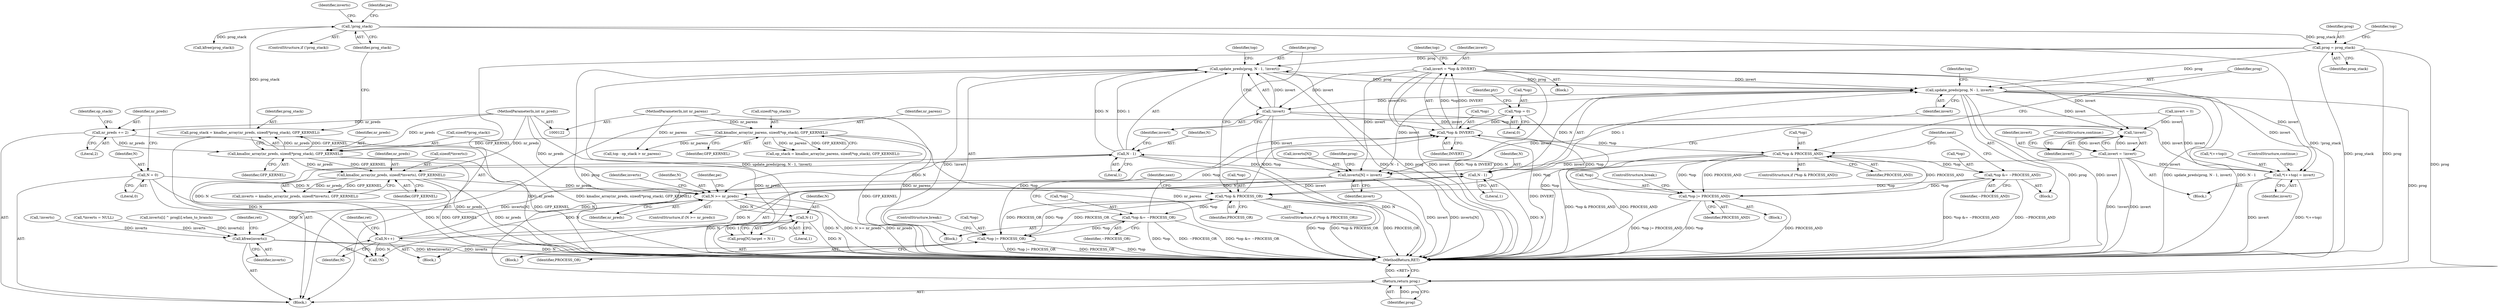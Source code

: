 digraph "0_linux_81f9c4e4177d31ced6f52a89bb70e93bfb77ca03_1@API" {
"1000408" [label="(Call,update_preds(prog, N - 1, !invert))"];
"1000381" [label="(Call,update_preds(prog, N - 1, invert))"];
"1000408" [label="(Call,update_preds(prog, N - 1, !invert))"];
"1000214" [label="(Call,prog = prog_stack)"];
"1000184" [label="(Call,!prog_stack)"];
"1000175" [label="(Call,prog_stack = kmalloc_array(nr_preds, sizeof(*prog_stack), GFP_KERNEL))"];
"1000177" [label="(Call,kmalloc_array(nr_preds, sizeof(*prog_stack), GFP_KERNEL))"];
"1000157" [label="(Call,nr_preds += 2)"];
"1000125" [label="(MethodParameterIn,int nr_preds)"];
"1000162" [label="(Call,kmalloc_array(nr_parens, sizeof(*op_stack), GFP_KERNEL))"];
"1000124" [label="(MethodParameterIn,int nr_parens)"];
"1000410" [label="(Call,N - 1)"];
"1000383" [label="(Call,N - 1)"];
"1000322" [label="(Call,N++)"];
"1000290" [label="(Call,N-1)"];
"1000268" [label="(Call,N >= nr_preds)"];
"1000153" [label="(Call,N = 0)"];
"1000195" [label="(Call,kmalloc_array(nr_preds, sizeof(*inverts), GFP_KERNEL))"];
"1000413" [label="(Call,!invert)"];
"1000369" [label="(Call,invert = *top & INVERT)"];
"1000371" [label="(Call,*top & INVERT)"];
"1000397" [label="(Call,*top |= PROCESS_AND)"];
"1000376" [label="(Call,*top & PROCESS_AND)"];
"1000387" [label="(Call,*top &= ~PROCESS_AND)"];
"1000403" [label="(Call,*top & PROCESS_OR)"];
"1000425" [label="(Call,*top |= PROCESS_OR)"];
"1000415" [label="(Call,*top &= ~PROCESS_OR)"];
"1000217" [label="(Call,*top = 0)"];
"1000250" [label="(Call,*(++top) = invert)"];
"1000264" [label="(Call,!invert)"];
"1000262" [label="(Call,invert = !invert)"];
"1000279" [label="(Call,inverts[N] = invert)"];
"1000621" [label="(Call,kfree(inverts))"];
"1000614" [label="(Return,return prog;)"];
"1000396" [label="(Block,)"];
"1000404" [label="(Call,*top)"];
"1000381" [label="(Call,update_preds(prog, N - 1, invert))"];
"1000175" [label="(Call,prog_stack = kmalloc_array(nr_preds, sizeof(*prog_stack), GFP_KERNEL))"];
"1000281" [label="(Identifier,inverts)"];
"1000195" [label="(Call,kmalloc_array(nr_preds, sizeof(*inverts), GFP_KERNEL))"];
"1000409" [label="(Identifier,prog)"];
"1000153" [label="(Call,N = 0)"];
"1000330" [label="(Block,)"];
"1000155" [label="(Literal,0)"];
"1000386" [label="(Identifier,invert)"];
"1000251" [label="(Call,*(++top))"];
"1000267" [label="(ControlStructure,if (N >= nr_preds))"];
"1000266" [label="(ControlStructure,continue;)"];
"1000614" [label="(Return,return prog;)"];
"1000177" [label="(Call,kmalloc_array(nr_preds, sizeof(*prog_stack), GFP_KERNEL))"];
"1000422" [label="(Identifier,next)"];
"1000411" [label="(Identifier,N)"];
"1000216" [label="(Identifier,prog_stack)"];
"1000370" [label="(Identifier,invert)"];
"1000280" [label="(Call,inverts[N])"];
"1000378" [label="(Identifier,top)"];
"1000394" [label="(Identifier,next)"];
"1000413" [label="(Call,!invert)"];
"1000193" [label="(Call,inverts = kmalloc_array(nr_preds, sizeof(*inverts), GFP_KERNEL))"];
"1000241" [label="(Call,top - op_stack > nr_parens)"];
"1000217" [label="(Call,*top = 0)"];
"1000615" [label="(Identifier,prog)"];
"1000182" [label="(Identifier,GFP_KERNEL)"];
"1000385" [label="(Literal,1)"];
"1000194" [label="(Identifier,inverts)"];
"1000400" [label="(Identifier,PROCESS_AND)"];
"1000424" [label="(Block,)"];
"1000162" [label="(Call,kmalloc_array(nr_parens, sizeof(*op_stack), GFP_KERNEL))"];
"1000183" [label="(ControlStructure,if (!prog_stack))"];
"1000417" [label="(Identifier,top)"];
"1000408" [label="(Call,update_preds(prog, N - 1, !invert))"];
"1000163" [label="(Identifier,nr_parens)"];
"1000265" [label="(Identifier,invert)"];
"1000375" [label="(ControlStructure,if (*top & PROCESS_AND))"];
"1000325" [label="(Identifier,ret)"];
"1000129" [label="(Block,)"];
"1000176" [label="(Identifier,prog_stack)"];
"1000284" [label="(Call,prog[N].target = N-1)"];
"1000219" [label="(Identifier,top)"];
"1000185" [label="(Identifier,prog_stack)"];
"1000415" [label="(Call,*top &= ~PROCESS_OR)"];
"1000376" [label="(Call,*top & PROCESS_AND)"];
"1000220" [label="(Literal,0)"];
"1000238" [label="(Block,)"];
"1000263" [label="(Identifier,invert)"];
"1000158" [label="(Identifier,nr_preds)"];
"1000214" [label="(Call,prog = prog_stack)"];
"1000137" [label="(Call,*inverts = NULL)"];
"1000269" [label="(Identifier,N)"];
"1000255" [label="(ControlStructure,continue;)"];
"1000188" [label="(Identifier,pe)"];
"1000279" [label="(Call,inverts[N] = invert)"];
"1000250" [label="(Call,*(++top) = invert)"];
"1000143" [label="(Call,invert = 0)"];
"1000416" [label="(Call,*top)"];
"1000262" [label="(Call,invert = !invert)"];
"1000426" [label="(Call,*top)"];
"1000154" [label="(Identifier,N)"];
"1000283" [label="(Identifier,invert)"];
"1000268" [label="(Call,N >= nr_preds)"];
"1000323" [label="(Identifier,N)"];
"1000583" [label="(Call,inverts[i] ^ prog[i].when_to_branch)"];
"1000412" [label="(Literal,1)"];
"1000387" [label="(Call,*top &= ~PROCESS_AND)"];
"1000621" [label="(Call,kfree(inverts))"];
"1000619" [label="(Call,kfree(prog_stack))"];
"1000270" [label="(Identifier,nr_preds)"];
"1000374" [label="(Identifier,INVERT)"];
"1000223" [label="(Identifier,ptr)"];
"1000164" [label="(Call,sizeof(*op_stack))"];
"1000254" [label="(Identifier,invert)"];
"1000397" [label="(Call,*top |= PROCESS_AND)"];
"1000383" [label="(Call,N - 1)"];
"1000382" [label="(Identifier,prog)"];
"1000626" [label="(MethodReturn,RET)"];
"1000202" [label="(Call,!inverts)"];
"1000197" [label="(Call,sizeof(*inverts))"];
"1000425" [label="(Call,*top |= PROCESS_OR)"];
"1000407" [label="(Block,)"];
"1000287" [label="(Identifier,prog)"];
"1000371" [label="(Call,*top & INVERT)"];
"1000414" [label="(Identifier,invert)"];
"1000196" [label="(Identifier,nr_preds)"];
"1000167" [label="(Identifier,GFP_KERNEL)"];
"1000390" [label="(Identifier,~PROCESS_AND)"];
"1000403" [label="(Call,*top & PROCESS_OR)"];
"1000380" [label="(Block,)"];
"1000291" [label="(Identifier,N)"];
"1000428" [label="(Identifier,PROCESS_OR)"];
"1000124" [label="(MethodParameterIn,int nr_parens)"];
"1000372" [label="(Call,*top)"];
"1000369" [label="(Call,invert = *top & INVERT)"];
"1000384" [label="(Identifier,N)"];
"1000157" [label="(Call,nr_preds += 2)"];
"1000200" [label="(Identifier,GFP_KERNEL)"];
"1000273" [label="(Identifier,pe)"];
"1000161" [label="(Identifier,op_stack)"];
"1000622" [label="(Identifier,inverts)"];
"1000467" [label="(Call,!N)"];
"1000160" [label="(Call,op_stack = kmalloc_array(nr_parens, sizeof(*op_stack), GFP_KERNEL))"];
"1000377" [label="(Call,*top)"];
"1000406" [label="(Identifier,PROCESS_OR)"];
"1000290" [label="(Call,N-1)"];
"1000401" [label="(ControlStructure,break;)"];
"1000184" [label="(Call,!prog_stack)"];
"1000429" [label="(ControlStructure,break;)"];
"1000292" [label="(Literal,1)"];
"1000398" [label="(Call,*top)"];
"1000178" [label="(Identifier,nr_preds)"];
"1000125" [label="(MethodParameterIn,int nr_preds)"];
"1000224" [label="(Block,)"];
"1000322" [label="(Call,N++)"];
"1000410" [label="(Call,N - 1)"];
"1000264" [label="(Call,!invert)"];
"1000388" [label="(Call,*top)"];
"1000389" [label="(Identifier,top)"];
"1000159" [label="(Literal,2)"];
"1000402" [label="(ControlStructure,if (*top & PROCESS_OR))"];
"1000218" [label="(Call,*top)"];
"1000625" [label="(Identifier,ret)"];
"1000179" [label="(Call,sizeof(*prog_stack))"];
"1000379" [label="(Identifier,PROCESS_AND)"];
"1000418" [label="(Identifier,~PROCESS_OR)"];
"1000215" [label="(Identifier,prog)"];
"1000408" -> "1000407"  [label="AST: "];
"1000408" -> "1000413"  [label="CFG: "];
"1000409" -> "1000408"  [label="AST: "];
"1000410" -> "1000408"  [label="AST: "];
"1000413" -> "1000408"  [label="AST: "];
"1000417" -> "1000408"  [label="CFG: "];
"1000408" -> "1000626"  [label="DDG: prog"];
"1000408" -> "1000626"  [label="DDG: update_preds(prog, N - 1, !invert)"];
"1000408" -> "1000626"  [label="DDG: !invert"];
"1000408" -> "1000626"  [label="DDG: N - 1"];
"1000408" -> "1000381"  [label="DDG: prog"];
"1000381" -> "1000408"  [label="DDG: prog"];
"1000214" -> "1000408"  [label="DDG: prog"];
"1000410" -> "1000408"  [label="DDG: N"];
"1000410" -> "1000408"  [label="DDG: 1"];
"1000413" -> "1000408"  [label="DDG: invert"];
"1000408" -> "1000614"  [label="DDG: prog"];
"1000381" -> "1000380"  [label="AST: "];
"1000381" -> "1000386"  [label="CFG: "];
"1000382" -> "1000381"  [label="AST: "];
"1000383" -> "1000381"  [label="AST: "];
"1000386" -> "1000381"  [label="AST: "];
"1000389" -> "1000381"  [label="CFG: "];
"1000381" -> "1000626"  [label="DDG: N - 1"];
"1000381" -> "1000626"  [label="DDG: prog"];
"1000381" -> "1000626"  [label="DDG: invert"];
"1000381" -> "1000626"  [label="DDG: update_preds(prog, N - 1, invert)"];
"1000381" -> "1000250"  [label="DDG: invert"];
"1000381" -> "1000264"  [label="DDG: invert"];
"1000381" -> "1000279"  [label="DDG: invert"];
"1000214" -> "1000381"  [label="DDG: prog"];
"1000383" -> "1000381"  [label="DDG: N"];
"1000383" -> "1000381"  [label="DDG: 1"];
"1000369" -> "1000381"  [label="DDG: invert"];
"1000381" -> "1000413"  [label="DDG: invert"];
"1000381" -> "1000614"  [label="DDG: prog"];
"1000214" -> "1000129"  [label="AST: "];
"1000214" -> "1000216"  [label="CFG: "];
"1000215" -> "1000214"  [label="AST: "];
"1000216" -> "1000214"  [label="AST: "];
"1000219" -> "1000214"  [label="CFG: "];
"1000214" -> "1000626"  [label="DDG: prog_stack"];
"1000214" -> "1000626"  [label="DDG: prog"];
"1000184" -> "1000214"  [label="DDG: prog_stack"];
"1000214" -> "1000614"  [label="DDG: prog"];
"1000184" -> "1000183"  [label="AST: "];
"1000184" -> "1000185"  [label="CFG: "];
"1000185" -> "1000184"  [label="AST: "];
"1000188" -> "1000184"  [label="CFG: "];
"1000194" -> "1000184"  [label="CFG: "];
"1000184" -> "1000626"  [label="DDG: !prog_stack"];
"1000175" -> "1000184"  [label="DDG: prog_stack"];
"1000184" -> "1000619"  [label="DDG: prog_stack"];
"1000175" -> "1000129"  [label="AST: "];
"1000175" -> "1000177"  [label="CFG: "];
"1000176" -> "1000175"  [label="AST: "];
"1000177" -> "1000175"  [label="AST: "];
"1000185" -> "1000175"  [label="CFG: "];
"1000175" -> "1000626"  [label="DDG: kmalloc_array(nr_preds, sizeof(*prog_stack), GFP_KERNEL)"];
"1000177" -> "1000175"  [label="DDG: nr_preds"];
"1000177" -> "1000175"  [label="DDG: GFP_KERNEL"];
"1000177" -> "1000182"  [label="CFG: "];
"1000178" -> "1000177"  [label="AST: "];
"1000179" -> "1000177"  [label="AST: "];
"1000182" -> "1000177"  [label="AST: "];
"1000177" -> "1000626"  [label="DDG: GFP_KERNEL"];
"1000177" -> "1000626"  [label="DDG: nr_preds"];
"1000157" -> "1000177"  [label="DDG: nr_preds"];
"1000125" -> "1000177"  [label="DDG: nr_preds"];
"1000162" -> "1000177"  [label="DDG: GFP_KERNEL"];
"1000177" -> "1000195"  [label="DDG: nr_preds"];
"1000177" -> "1000195"  [label="DDG: GFP_KERNEL"];
"1000157" -> "1000129"  [label="AST: "];
"1000157" -> "1000159"  [label="CFG: "];
"1000158" -> "1000157"  [label="AST: "];
"1000159" -> "1000157"  [label="AST: "];
"1000161" -> "1000157"  [label="CFG: "];
"1000157" -> "1000626"  [label="DDG: nr_preds"];
"1000125" -> "1000157"  [label="DDG: nr_preds"];
"1000125" -> "1000122"  [label="AST: "];
"1000125" -> "1000626"  [label="DDG: nr_preds"];
"1000125" -> "1000195"  [label="DDG: nr_preds"];
"1000125" -> "1000268"  [label="DDG: nr_preds"];
"1000162" -> "1000160"  [label="AST: "];
"1000162" -> "1000167"  [label="CFG: "];
"1000163" -> "1000162"  [label="AST: "];
"1000164" -> "1000162"  [label="AST: "];
"1000167" -> "1000162"  [label="AST: "];
"1000160" -> "1000162"  [label="CFG: "];
"1000162" -> "1000626"  [label="DDG: GFP_KERNEL"];
"1000162" -> "1000626"  [label="DDG: nr_parens"];
"1000162" -> "1000160"  [label="DDG: nr_parens"];
"1000162" -> "1000160"  [label="DDG: GFP_KERNEL"];
"1000124" -> "1000162"  [label="DDG: nr_parens"];
"1000162" -> "1000241"  [label="DDG: nr_parens"];
"1000124" -> "1000122"  [label="AST: "];
"1000124" -> "1000626"  [label="DDG: nr_parens"];
"1000124" -> "1000241"  [label="DDG: nr_parens"];
"1000410" -> "1000412"  [label="CFG: "];
"1000411" -> "1000410"  [label="AST: "];
"1000412" -> "1000410"  [label="AST: "];
"1000414" -> "1000410"  [label="CFG: "];
"1000410" -> "1000626"  [label="DDG: N"];
"1000410" -> "1000268"  [label="DDG: N"];
"1000410" -> "1000383"  [label="DDG: N"];
"1000383" -> "1000410"  [label="DDG: N"];
"1000322" -> "1000410"  [label="DDG: N"];
"1000410" -> "1000467"  [label="DDG: N"];
"1000383" -> "1000385"  [label="CFG: "];
"1000384" -> "1000383"  [label="AST: "];
"1000385" -> "1000383"  [label="AST: "];
"1000386" -> "1000383"  [label="CFG: "];
"1000383" -> "1000626"  [label="DDG: N"];
"1000383" -> "1000268"  [label="DDG: N"];
"1000322" -> "1000383"  [label="DDG: N"];
"1000383" -> "1000467"  [label="DDG: N"];
"1000322" -> "1000224"  [label="AST: "];
"1000322" -> "1000323"  [label="CFG: "];
"1000323" -> "1000322"  [label="AST: "];
"1000325" -> "1000322"  [label="CFG: "];
"1000322" -> "1000626"  [label="DDG: N"];
"1000322" -> "1000268"  [label="DDG: N"];
"1000290" -> "1000322"  [label="DDG: N"];
"1000322" -> "1000467"  [label="DDG: N"];
"1000290" -> "1000284"  [label="AST: "];
"1000290" -> "1000292"  [label="CFG: "];
"1000291" -> "1000290"  [label="AST: "];
"1000292" -> "1000290"  [label="AST: "];
"1000284" -> "1000290"  [label="CFG: "];
"1000290" -> "1000626"  [label="DDG: N"];
"1000290" -> "1000284"  [label="DDG: N"];
"1000290" -> "1000284"  [label="DDG: 1"];
"1000268" -> "1000290"  [label="DDG: N"];
"1000268" -> "1000267"  [label="AST: "];
"1000268" -> "1000270"  [label="CFG: "];
"1000269" -> "1000268"  [label="AST: "];
"1000270" -> "1000268"  [label="AST: "];
"1000273" -> "1000268"  [label="CFG: "];
"1000281" -> "1000268"  [label="CFG: "];
"1000268" -> "1000626"  [label="DDG: N"];
"1000268" -> "1000626"  [label="DDG: N >= nr_preds"];
"1000268" -> "1000626"  [label="DDG: nr_preds"];
"1000153" -> "1000268"  [label="DDG: N"];
"1000195" -> "1000268"  [label="DDG: nr_preds"];
"1000153" -> "1000129"  [label="AST: "];
"1000153" -> "1000155"  [label="CFG: "];
"1000154" -> "1000153"  [label="AST: "];
"1000155" -> "1000153"  [label="AST: "];
"1000158" -> "1000153"  [label="CFG: "];
"1000153" -> "1000626"  [label="DDG: N"];
"1000153" -> "1000467"  [label="DDG: N"];
"1000195" -> "1000193"  [label="AST: "];
"1000195" -> "1000200"  [label="CFG: "];
"1000196" -> "1000195"  [label="AST: "];
"1000197" -> "1000195"  [label="AST: "];
"1000200" -> "1000195"  [label="AST: "];
"1000193" -> "1000195"  [label="CFG: "];
"1000195" -> "1000626"  [label="DDG: GFP_KERNEL"];
"1000195" -> "1000626"  [label="DDG: nr_preds"];
"1000195" -> "1000193"  [label="DDG: nr_preds"];
"1000195" -> "1000193"  [label="DDG: GFP_KERNEL"];
"1000413" -> "1000414"  [label="CFG: "];
"1000414" -> "1000413"  [label="AST: "];
"1000413" -> "1000626"  [label="DDG: invert"];
"1000413" -> "1000250"  [label="DDG: invert"];
"1000413" -> "1000264"  [label="DDG: invert"];
"1000413" -> "1000279"  [label="DDG: invert"];
"1000369" -> "1000413"  [label="DDG: invert"];
"1000369" -> "1000330"  [label="AST: "];
"1000369" -> "1000371"  [label="CFG: "];
"1000370" -> "1000369"  [label="AST: "];
"1000371" -> "1000369"  [label="AST: "];
"1000378" -> "1000369"  [label="CFG: "];
"1000369" -> "1000626"  [label="DDG: invert"];
"1000369" -> "1000626"  [label="DDG: *top & INVERT"];
"1000369" -> "1000250"  [label="DDG: invert"];
"1000369" -> "1000264"  [label="DDG: invert"];
"1000369" -> "1000279"  [label="DDG: invert"];
"1000371" -> "1000369"  [label="DDG: *top"];
"1000371" -> "1000369"  [label="DDG: INVERT"];
"1000371" -> "1000374"  [label="CFG: "];
"1000372" -> "1000371"  [label="AST: "];
"1000374" -> "1000371"  [label="AST: "];
"1000371" -> "1000626"  [label="DDG: INVERT"];
"1000397" -> "1000371"  [label="DDG: *top"];
"1000403" -> "1000371"  [label="DDG: *top"];
"1000425" -> "1000371"  [label="DDG: *top"];
"1000217" -> "1000371"  [label="DDG: *top"];
"1000415" -> "1000371"  [label="DDG: *top"];
"1000371" -> "1000376"  [label="DDG: *top"];
"1000397" -> "1000396"  [label="AST: "];
"1000397" -> "1000400"  [label="CFG: "];
"1000398" -> "1000397"  [label="AST: "];
"1000400" -> "1000397"  [label="AST: "];
"1000401" -> "1000397"  [label="CFG: "];
"1000397" -> "1000626"  [label="DDG: *top |= PROCESS_AND"];
"1000397" -> "1000626"  [label="DDG: *top"];
"1000397" -> "1000626"  [label="DDG: PROCESS_AND"];
"1000397" -> "1000376"  [label="DDG: PROCESS_AND"];
"1000376" -> "1000397"  [label="DDG: *top"];
"1000376" -> "1000397"  [label="DDG: PROCESS_AND"];
"1000387" -> "1000397"  [label="DDG: *top"];
"1000376" -> "1000375"  [label="AST: "];
"1000376" -> "1000379"  [label="CFG: "];
"1000377" -> "1000376"  [label="AST: "];
"1000379" -> "1000376"  [label="AST: "];
"1000382" -> "1000376"  [label="CFG: "];
"1000394" -> "1000376"  [label="CFG: "];
"1000376" -> "1000626"  [label="DDG: *top & PROCESS_AND"];
"1000376" -> "1000626"  [label="DDG: PROCESS_AND"];
"1000376" -> "1000387"  [label="DDG: *top"];
"1000376" -> "1000403"  [label="DDG: *top"];
"1000387" -> "1000380"  [label="AST: "];
"1000387" -> "1000390"  [label="CFG: "];
"1000388" -> "1000387"  [label="AST: "];
"1000390" -> "1000387"  [label="AST: "];
"1000394" -> "1000387"  [label="CFG: "];
"1000387" -> "1000626"  [label="DDG: *top &= ~PROCESS_AND"];
"1000387" -> "1000626"  [label="DDG: ~PROCESS_AND"];
"1000387" -> "1000403"  [label="DDG: *top"];
"1000403" -> "1000402"  [label="AST: "];
"1000403" -> "1000406"  [label="CFG: "];
"1000404" -> "1000403"  [label="AST: "];
"1000406" -> "1000403"  [label="AST: "];
"1000409" -> "1000403"  [label="CFG: "];
"1000422" -> "1000403"  [label="CFG: "];
"1000403" -> "1000626"  [label="DDG: *top"];
"1000403" -> "1000626"  [label="DDG: *top & PROCESS_OR"];
"1000403" -> "1000626"  [label="DDG: PROCESS_OR"];
"1000425" -> "1000403"  [label="DDG: PROCESS_OR"];
"1000403" -> "1000415"  [label="DDG: *top"];
"1000403" -> "1000425"  [label="DDG: *top"];
"1000403" -> "1000425"  [label="DDG: PROCESS_OR"];
"1000425" -> "1000424"  [label="AST: "];
"1000425" -> "1000428"  [label="CFG: "];
"1000426" -> "1000425"  [label="AST: "];
"1000428" -> "1000425"  [label="AST: "];
"1000429" -> "1000425"  [label="CFG: "];
"1000425" -> "1000626"  [label="DDG: PROCESS_OR"];
"1000425" -> "1000626"  [label="DDG: *top"];
"1000425" -> "1000626"  [label="DDG: *top |= PROCESS_OR"];
"1000415" -> "1000425"  [label="DDG: *top"];
"1000415" -> "1000407"  [label="AST: "];
"1000415" -> "1000418"  [label="CFG: "];
"1000416" -> "1000415"  [label="AST: "];
"1000418" -> "1000415"  [label="AST: "];
"1000422" -> "1000415"  [label="CFG: "];
"1000415" -> "1000626"  [label="DDG: *top"];
"1000415" -> "1000626"  [label="DDG: ~PROCESS_OR"];
"1000415" -> "1000626"  [label="DDG: *top &= ~PROCESS_OR"];
"1000217" -> "1000129"  [label="AST: "];
"1000217" -> "1000220"  [label="CFG: "];
"1000218" -> "1000217"  [label="AST: "];
"1000220" -> "1000217"  [label="AST: "];
"1000223" -> "1000217"  [label="CFG: "];
"1000217" -> "1000626"  [label="DDG: *top"];
"1000250" -> "1000238"  [label="AST: "];
"1000250" -> "1000254"  [label="CFG: "];
"1000251" -> "1000250"  [label="AST: "];
"1000254" -> "1000250"  [label="AST: "];
"1000255" -> "1000250"  [label="CFG: "];
"1000250" -> "1000626"  [label="DDG: *(++top)"];
"1000250" -> "1000626"  [label="DDG: invert"];
"1000262" -> "1000250"  [label="DDG: invert"];
"1000143" -> "1000250"  [label="DDG: invert"];
"1000264" -> "1000262"  [label="AST: "];
"1000264" -> "1000265"  [label="CFG: "];
"1000265" -> "1000264"  [label="AST: "];
"1000262" -> "1000264"  [label="CFG: "];
"1000264" -> "1000262"  [label="DDG: invert"];
"1000262" -> "1000264"  [label="DDG: invert"];
"1000143" -> "1000264"  [label="DDG: invert"];
"1000262" -> "1000238"  [label="AST: "];
"1000263" -> "1000262"  [label="AST: "];
"1000266" -> "1000262"  [label="CFG: "];
"1000262" -> "1000626"  [label="DDG: !invert"];
"1000262" -> "1000626"  [label="DDG: invert"];
"1000262" -> "1000279"  [label="DDG: invert"];
"1000279" -> "1000224"  [label="AST: "];
"1000279" -> "1000283"  [label="CFG: "];
"1000280" -> "1000279"  [label="AST: "];
"1000283" -> "1000279"  [label="AST: "];
"1000287" -> "1000279"  [label="CFG: "];
"1000279" -> "1000626"  [label="DDG: inverts[N]"];
"1000279" -> "1000626"  [label="DDG: invert"];
"1000143" -> "1000279"  [label="DDG: invert"];
"1000279" -> "1000621"  [label="DDG: inverts[N]"];
"1000621" -> "1000129"  [label="AST: "];
"1000621" -> "1000622"  [label="CFG: "];
"1000622" -> "1000621"  [label="AST: "];
"1000625" -> "1000621"  [label="CFG: "];
"1000621" -> "1000626"  [label="DDG: inverts"];
"1000621" -> "1000626"  [label="DDG: kfree(inverts)"];
"1000583" -> "1000621"  [label="DDG: inverts[i]"];
"1000202" -> "1000621"  [label="DDG: inverts"];
"1000137" -> "1000621"  [label="DDG: inverts"];
"1000614" -> "1000129"  [label="AST: "];
"1000614" -> "1000615"  [label="CFG: "];
"1000615" -> "1000614"  [label="AST: "];
"1000626" -> "1000614"  [label="CFG: "];
"1000614" -> "1000626"  [label="DDG: <RET>"];
"1000615" -> "1000614"  [label="DDG: prog"];
}
